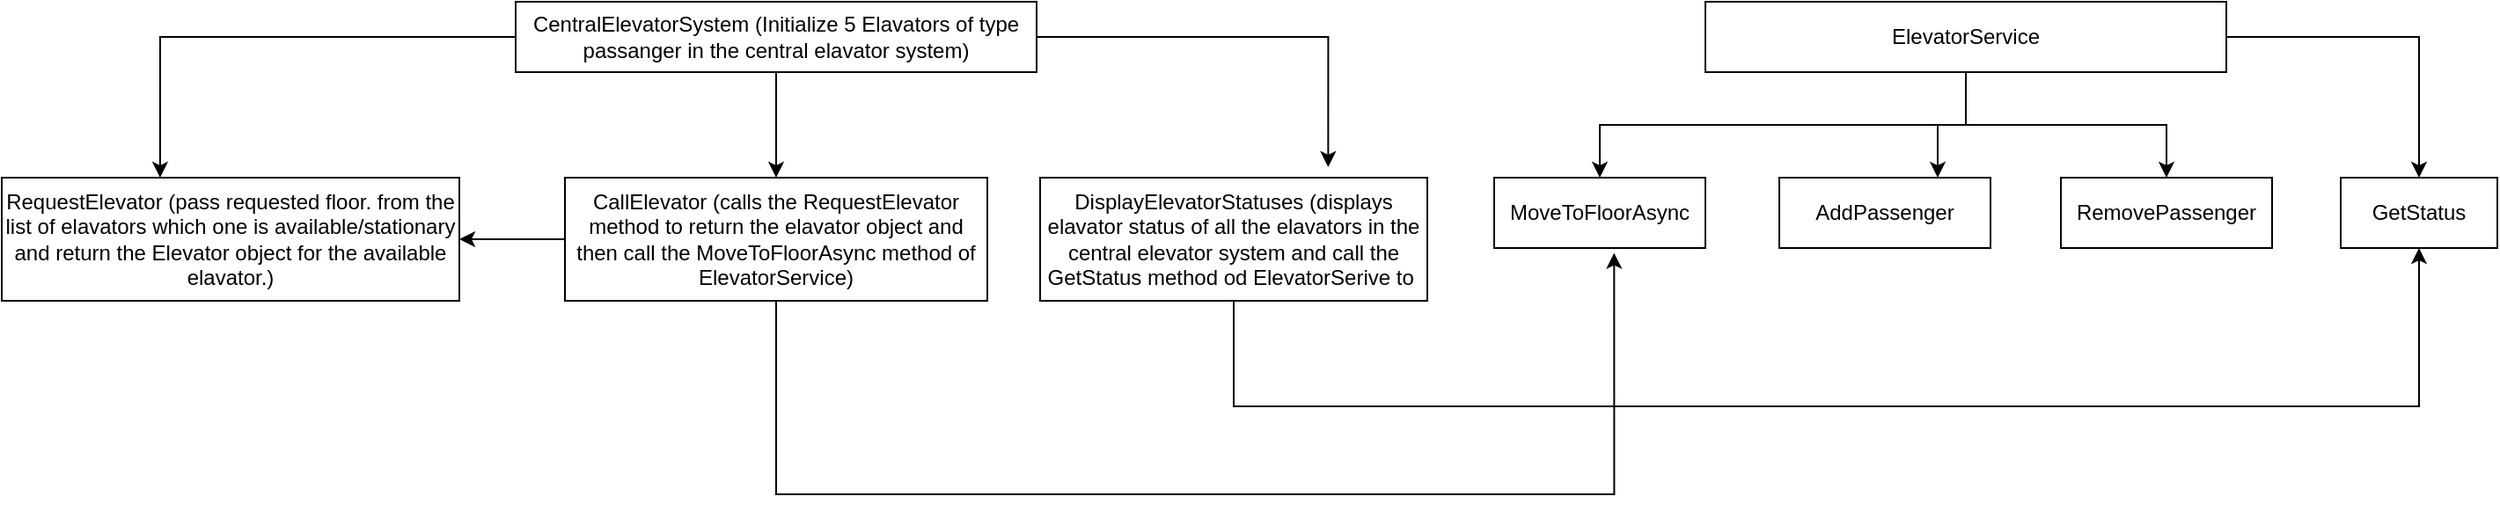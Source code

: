 <mxfile version="24.6.5" type="device">
  <diagram name="Page-1" id="1LeytnChhvdAnwP8nHlg">
    <mxGraphModel dx="1877" dy="522" grid="1" gridSize="10" guides="1" tooltips="1" connect="1" arrows="1" fold="1" page="1" pageScale="1" pageWidth="827" pageHeight="1169" math="0" shadow="0">
      <root>
        <mxCell id="0" />
        <mxCell id="1" parent="0" />
        <mxCell id="SNCA4P-qrLBvoDZxsPpj-6" value="" style="edgeStyle=orthogonalEdgeStyle;rounded=0;orthogonalLoop=1;jettySize=auto;html=1;" edge="1" parent="1" source="SNCA4P-qrLBvoDZxsPpj-1" target="SNCA4P-qrLBvoDZxsPpj-4">
          <mxGeometry relative="1" as="geometry" />
        </mxCell>
        <mxCell id="SNCA4P-qrLBvoDZxsPpj-1" value="CentralElevatorSystem (Initialize 5 Elavators of type passanger in the central elavator system)" style="rounded=0;whiteSpace=wrap;html=1;" vertex="1" parent="1">
          <mxGeometry x="-398" y="20" width="296" height="40" as="geometry" />
        </mxCell>
        <mxCell id="SNCA4P-qrLBvoDZxsPpj-2" value="RequestElevator (pass requested floor. from the list of elavators which one is available/stationary and return the Elevator object for the available elavator.)" style="rounded=0;whiteSpace=wrap;html=1;" vertex="1" parent="1">
          <mxGeometry x="-690" y="120" width="260" height="70" as="geometry" />
        </mxCell>
        <mxCell id="SNCA4P-qrLBvoDZxsPpj-11" style="edgeStyle=orthogonalEdgeStyle;rounded=0;orthogonalLoop=1;jettySize=auto;html=1;" edge="1" parent="1" source="SNCA4P-qrLBvoDZxsPpj-4" target="SNCA4P-qrLBvoDZxsPpj-2">
          <mxGeometry relative="1" as="geometry" />
        </mxCell>
        <mxCell id="SNCA4P-qrLBvoDZxsPpj-4" value="CallElevator (calls the RequestElevator method to return the elavator object and then call the&amp;nbsp;MoveToFloorAsync method of ElevatorService)" style="rounded=0;whiteSpace=wrap;html=1;" vertex="1" parent="1">
          <mxGeometry x="-370" y="120" width="240" height="70" as="geometry" />
        </mxCell>
        <mxCell id="SNCA4P-qrLBvoDZxsPpj-24" style="edgeStyle=orthogonalEdgeStyle;rounded=0;orthogonalLoop=1;jettySize=auto;html=1;entryX=0.5;entryY=1;entryDx=0;entryDy=0;" edge="1" parent="1" source="SNCA4P-qrLBvoDZxsPpj-5" target="SNCA4P-qrLBvoDZxsPpj-18">
          <mxGeometry relative="1" as="geometry">
            <Array as="points">
              <mxPoint x="10" y="250" />
              <mxPoint x="684" y="250" />
            </Array>
          </mxGeometry>
        </mxCell>
        <mxCell id="SNCA4P-qrLBvoDZxsPpj-5" value="DisplayElevatorStatuses (displays elavator status of all the elavators in the central elevator system and call the GetStatus method od ElevatorSerive to&amp;nbsp;" style="rounded=0;whiteSpace=wrap;html=1;" vertex="1" parent="1">
          <mxGeometry x="-100" y="120" width="220" height="70" as="geometry" />
        </mxCell>
        <mxCell id="SNCA4P-qrLBvoDZxsPpj-8" style="edgeStyle=orthogonalEdgeStyle;rounded=0;orthogonalLoop=1;jettySize=auto;html=1;entryX=0.744;entryY=-0.086;entryDx=0;entryDy=0;entryPerimeter=0;" edge="1" parent="1" source="SNCA4P-qrLBvoDZxsPpj-1" target="SNCA4P-qrLBvoDZxsPpj-5">
          <mxGeometry relative="1" as="geometry" />
        </mxCell>
        <mxCell id="SNCA4P-qrLBvoDZxsPpj-9" style="edgeStyle=orthogonalEdgeStyle;rounded=0;orthogonalLoop=1;jettySize=auto;html=1;entryX=0.346;entryY=0;entryDx=0;entryDy=0;entryPerimeter=0;" edge="1" parent="1" source="SNCA4P-qrLBvoDZxsPpj-1" target="SNCA4P-qrLBvoDZxsPpj-2">
          <mxGeometry relative="1" as="geometry" />
        </mxCell>
        <mxCell id="SNCA4P-qrLBvoDZxsPpj-19" style="edgeStyle=orthogonalEdgeStyle;rounded=0;orthogonalLoop=1;jettySize=auto;html=1;entryX=0.5;entryY=0;entryDx=0;entryDy=0;" edge="1" parent="1" source="SNCA4P-qrLBvoDZxsPpj-12" target="SNCA4P-qrLBvoDZxsPpj-13">
          <mxGeometry relative="1" as="geometry" />
        </mxCell>
        <mxCell id="SNCA4P-qrLBvoDZxsPpj-20" style="edgeStyle=orthogonalEdgeStyle;rounded=0;orthogonalLoop=1;jettySize=auto;html=1;entryX=0.75;entryY=0;entryDx=0;entryDy=0;" edge="1" parent="1" source="SNCA4P-qrLBvoDZxsPpj-12" target="SNCA4P-qrLBvoDZxsPpj-14">
          <mxGeometry relative="1" as="geometry" />
        </mxCell>
        <mxCell id="SNCA4P-qrLBvoDZxsPpj-21" style="edgeStyle=orthogonalEdgeStyle;rounded=0;orthogonalLoop=1;jettySize=auto;html=1;" edge="1" parent="1" source="SNCA4P-qrLBvoDZxsPpj-12" target="SNCA4P-qrLBvoDZxsPpj-15">
          <mxGeometry relative="1" as="geometry" />
        </mxCell>
        <mxCell id="SNCA4P-qrLBvoDZxsPpj-22" style="edgeStyle=orthogonalEdgeStyle;rounded=0;orthogonalLoop=1;jettySize=auto;html=1;" edge="1" parent="1" source="SNCA4P-qrLBvoDZxsPpj-12" target="SNCA4P-qrLBvoDZxsPpj-18">
          <mxGeometry relative="1" as="geometry" />
        </mxCell>
        <mxCell id="SNCA4P-qrLBvoDZxsPpj-12" value="ElevatorService" style="rounded=0;whiteSpace=wrap;html=1;" vertex="1" parent="1">
          <mxGeometry x="278" y="20" width="296" height="40" as="geometry" />
        </mxCell>
        <mxCell id="SNCA4P-qrLBvoDZxsPpj-13" value="MoveToFloorAsync" style="rounded=0;whiteSpace=wrap;html=1;" vertex="1" parent="1">
          <mxGeometry x="158" y="120" width="120" height="40" as="geometry" />
        </mxCell>
        <mxCell id="SNCA4P-qrLBvoDZxsPpj-14" value="AddPassenger" style="rounded=0;whiteSpace=wrap;html=1;" vertex="1" parent="1">
          <mxGeometry x="320" y="120" width="120" height="40" as="geometry" />
        </mxCell>
        <mxCell id="SNCA4P-qrLBvoDZxsPpj-15" value="RemovePassenger" style="rounded=0;whiteSpace=wrap;html=1;" vertex="1" parent="1">
          <mxGeometry x="480" y="120" width="120" height="40" as="geometry" />
        </mxCell>
        <mxCell id="SNCA4P-qrLBvoDZxsPpj-18" value="GetStatus" style="rounded=0;whiteSpace=wrap;html=1;" vertex="1" parent="1">
          <mxGeometry x="639" y="120" width="89" height="40" as="geometry" />
        </mxCell>
        <mxCell id="SNCA4P-qrLBvoDZxsPpj-25" style="edgeStyle=orthogonalEdgeStyle;rounded=0;orthogonalLoop=1;jettySize=auto;html=1;entryX=0.568;entryY=1.07;entryDx=0;entryDy=0;entryPerimeter=0;" edge="1" parent="1" source="SNCA4P-qrLBvoDZxsPpj-4" target="SNCA4P-qrLBvoDZxsPpj-13">
          <mxGeometry relative="1" as="geometry">
            <Array as="points">
              <mxPoint x="-250" y="300" />
              <mxPoint x="226" y="300" />
            </Array>
          </mxGeometry>
        </mxCell>
      </root>
    </mxGraphModel>
  </diagram>
</mxfile>
